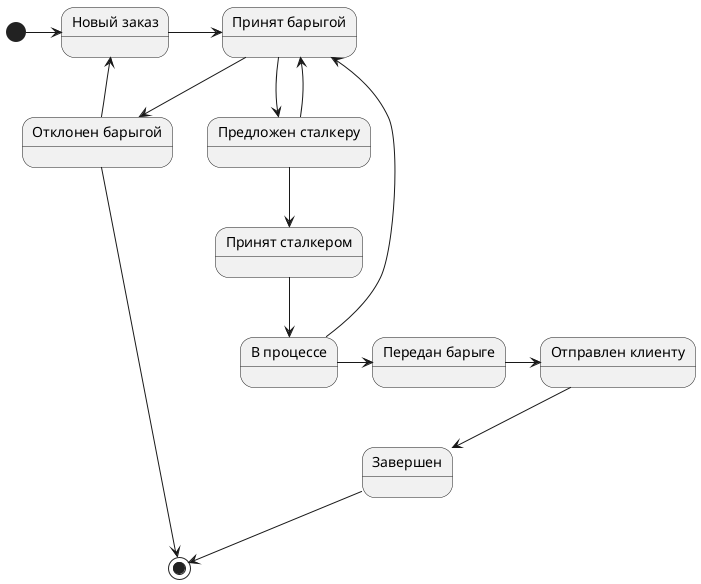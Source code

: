 @startuml


state "Новый заказ" as NewOrder
state "Принят барыгой" as AcceptedByHuckster
state "Предложен сталкеру" as SuggestedToStalker
state "Принят сталкером" as AcceptedByStalker
state "В процессе" as InProgress
state "Передан барыге" as TransferredToHuckster
state "Отправлен клиенту" as Sent
state "Завершен" as Completed
state "Отклонен барыгой" as Canceled
[*] -right-> NewOrder
NewOrder-right-> AcceptedByHuckster
AcceptedByHuckster --> SuggestedToStalker
SuggestedToStalker --> AcceptedByStalker
SuggestedToStalker --> AcceptedByHuckster
AcceptedByHuckster --> Canceled
Canceled -> NewOrder
AcceptedByStalker --> InProgress
InProgress -right-> TransferredToHuckster
InProgress --> AcceptedByHuckster
TransferredToHuckster -right-> Sent
Sent --> Completed
Completed --> [*]
Canceled --> [*]
@enduml